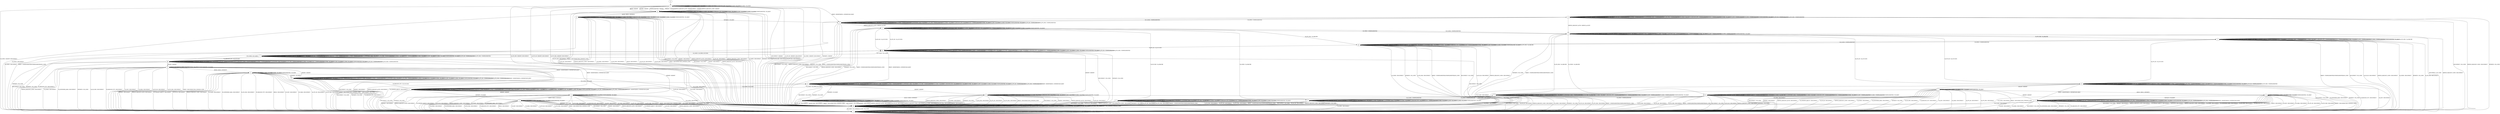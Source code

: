 digraph "" {
	graph ["Incoming time"=0.4369690418243408,
		"Outgoing time"=0.5657286643981934,
		Output="{'States': 32, 'Transitions': 683}",
		Reference="{'States': 32, 'Transitions': 683}",
		Solver=cvc4,
		Updated="{'States': 32, 'Transitions': 683}",
		"f-measure"=1.0,
		precision=1.0,
		recall=1.0
	];
	a -> a	[key=0,
		label="KEXINIT / UNIMPLEMENTED"];
	a -> a	[key=1,
		label="SERVICE_REQUEST_AUTH / SERVICE_ACCEPT"];
	a -> a	[key=2,
		label="CH_WINDOW_ADJUST / UNIMPLEMENTED"];
	a -> a	[key=3,
		label="DEBUG / NO_RESP"];
	a -> a	[key=4,
		label="CH_EXTENDED_DATA / UNIMPLEMENTED"];
	a -> a	[key=5,
		label="UA_PK_NOK / UA_FAILURE"];
	a -> a	[key=6,
		label="CH_OPEN / CH_MAX"];
	a -> a	[key=7,
		label="CH_REQUEST_PTY / UNIMPLEMENTED"];
	a -> a	[key=8,
		label="KEX30 / UNIMPLEMENTED"];
	a -> a	[key=9,
		label="IGNORE / NO_RESP"];
	a -> a	[key=10,
		label="CH_EOF / UNIMPLEMENTED"];
	a -> a	[key=11,
		label="CH_DATA / UNIMPLEMENTED"];
	a -> a	[key=12,
		label="UNIMPLEMENTED / NO_RESP"];
	a -> p	[key=0,
		label="CH_CLOSE / UNIMPLEMENTED"];
	a -> t	[key=0,
		label="DISCONNECT / NO_CONN"];
	a -> t	[key=1,
		label="UA_PK_OK / DISCONNECT"];
	a -> t	[key=2,
		label="SERVICE_REQUEST_CONN / DISCONNECT"];
	a -> t	[key=3,
		label="UA_NONE / DISCONNECT"];
	a -> t	[key=4,
		label="NEWKEYS / NO_CONN"];
	a -> t	[key=5,
		label="UA_PW_OK / DISCONNECT"];
	a -> t	[key=6,
		label="UA_PW_NOK / DISCONNECT"];
	a -> t	[key=7,
		label="REKEY / UNIMPLEMENTED|UNIMPLEMENTED|NO_CONN"];
	b -> b	[key=0,
		label="DEBUG / NO_RESP"];
	b -> b	[key=1,
		label="CH_OPEN / CH_MAX"];
	b -> b	[key=2,
		label="IGNORE / NO_RESP"];
	b -> b	[key=3,
		label="UNIMPLEMENTED / NO_RESP"];
	b -> o	[key=0,
		label="KEX30 / KEX31+NEWKEYS"];
	b -> t	[key=0,
		label="DISCONNECT / NO_CONN"];
	b -> t	[key=1,
		label="KEXINIT / DISCONNECT"];
	b -> t	[key=2,
		label="SERVICE_REQUEST_AUTH / DISCONNECT"];
	b -> t	[key=3,
		label="CH_WINDOW_ADJUST / DISCONNECT"];
	b -> t	[key=4,
		label="UA_PK_OK / DISCONNECT"];
	b -> t	[key=5,
		label="SERVICE_REQUEST_CONN / DISCONNECT"];
	b -> t	[key=6,
		label="UA_NONE / DISCONNECT"];
	b -> t	[key=7,
		label="CH_EXTENDED_DATA / DISCONNECT"];
	b -> t	[key=8,
		label="NEWKEYS / NO_CONN"];
	b -> t	[key=9,
		label="UA_PK_NOK / DISCONNECT"];
	b -> t	[key=10,
		label="CH_REQUEST_PTY / DISCONNECT"];
	b -> t	[key=11,
		label="CH_EOF / DISCONNECT"];
	b -> t	[key=12,
		label="CH_DATA / DISCONNECT"];
	b -> t	[key=13,
		label="UA_PW_OK / DISCONNECT"];
	b -> t	[key=14,
		label="UA_PW_NOK / DISCONNECT"];
	b -> t	[key=15,
		label="REKEY / DISCONNECT|NO_CONN|NO_CONN"];
	b -> bb	[key=0,
		label="CH_CLOSE / DISCONNECT"];
	c -> c	[key=0,
		label="CH_WINDOW_ADJUST / CH_NONE"];
	c -> c	[key=1,
		label="CH_EXTENDED_DATA / CH_NONE"];
	c -> c	[key=2,
		label="CH_CLOSE / CH_NONE"];
	c -> c	[key=3,
		label="CH_REQUEST_PTY / CH_NONE"];
	c -> c	[key=4,
		label="CH_EOF / CH_NONE"];
	c -> c	[key=5,
		label="CH_DATA / CH_NONE"];
	c -> f	[key=0,
		label="REKEY / KEXINIT|KEX31+NEWKEYS|NO_RESP"];
	c -> m	[key=0,
		label="KEXINIT / KEXINIT"];
	c -> m	[key=1,
		label="SERVICE_REQUEST_AUTH / KEXINIT"];
	c -> m	[key=2,
		label="DEBUG / KEXINIT"];
	c -> m	[key=3,
		label="SERVICE_REQUEST_CONN / KEXINIT"];
	c -> m	[key=4,
		label="KEX30 / KEXINIT"];
	c -> m	[key=5,
		label="IGNORE / KEXINIT"];
	c -> m	[key=6,
		label="UNIMPLEMENTED / KEXINIT"];
	c -> t	[key=0,
		label="CH_OPEN / KEXINIT+DISCONNECT"];
	c -> bb	[key=0,
		label="DISCONNECT / KEXINIT"];
	c -> bb	[key=1,
		label="UA_PK_OK / KEXINIT+DISCONNECT"];
	c -> bb	[key=2,
		label="UA_NONE / KEXINIT+DISCONNECT"];
	c -> bb	[key=3,
		label="NEWKEYS / KEXINIT"];
	c -> bb	[key=4,
		label="UA_PK_NOK / KEXINIT+DISCONNECT"];
	c -> bb	[key=5,
		label="UA_PW_OK / KEXINIT+DISCONNECT"];
	c -> bb	[key=6,
		label="UA_PW_NOK / KEXINIT+DISCONNECT"];
	d -> d	[key=0,
		label="CH_WINDOW_ADJUST / CH_NONE"];
	d -> d	[key=1,
		label="DEBUG / NO_RESP"];
	d -> d	[key=2,
		label="CH_EXTENDED_DATA / CH_NONE"];
	d -> d	[key=3,
		label="CH_CLOSE / CH_NONE"];
	d -> d	[key=4,
		label="CH_REQUEST_PTY / CH_NONE"];
	d -> d	[key=5,
		label="IGNORE / NO_RESP"];
	d -> d	[key=6,
		label="CH_EOF / CH_NONE"];
	d -> d	[key=7,
		label="CH_DATA / CH_NONE"];
	d -> d	[key=8,
		label="UNIMPLEMENTED / NO_RESP"];
	d -> t	[key=0,
		label="CH_OPEN / DISCONNECT"];
	d -> v	[key=0,
		label="KEX30 / KEX31+NEWKEYS"];
	d -> bb	[key=0,
		label="DISCONNECT / NO_CONN"];
	d -> bb	[key=1,
		label="KEXINIT / DISCONNECT"];
	d -> bb	[key=2,
		label="SERVICE_REQUEST_AUTH / DISCONNECT"];
	d -> bb	[key=3,
		label="UA_PK_OK / DISCONNECT"];
	d -> bb	[key=4,
		label="SERVICE_REQUEST_CONN / DISCONNECT"];
	d -> bb	[key=5,
		label="UA_NONE / DISCONNECT"];
	d -> bb	[key=6,
		label="NEWKEYS / NO_CONN"];
	d -> bb	[key=7,
		label="UA_PK_NOK / DISCONNECT"];
	d -> bb	[key=8,
		label="UA_PW_OK / DISCONNECT"];
	d -> bb	[key=9,
		label="UA_PW_NOK / DISCONNECT"];
	d -> bb	[key=10,
		label="REKEY / DISCONNECT|NO_CONN|NO_CONN"];
	e -> e	[key=0,
		label="DEBUG / NO_RESP"];
	e -> e	[key=1,
		label="CH_OPEN / CH_MAX"];
	e -> e	[key=2,
		label="IGNORE / NO_RESP"];
	e -> e	[key=3,
		label="UNIMPLEMENTED / NO_RESP"];
	e -> t	[key=0,
		label="DISCONNECT / NO_CONN"];
	e -> t	[key=1,
		label="KEXINIT / DISCONNECT"];
	e -> t	[key=2,
		label="SERVICE_REQUEST_AUTH / DISCONNECT"];
	e -> t	[key=3,
		label="CH_WINDOW_ADJUST / DISCONNECT"];
	e -> t	[key=4,
		label="UA_PK_OK / DISCONNECT"];
	e -> t	[key=5,
		label="SERVICE_REQUEST_CONN / DISCONNECT"];
	e -> t	[key=6,
		label="UA_NONE / DISCONNECT"];
	e -> t	[key=7,
		label="CH_EXTENDED_DATA / DISCONNECT"];
	e -> t	[key=8,
		label="NEWKEYS / NO_CONN"];
	e -> t	[key=9,
		label="UA_PK_NOK / DISCONNECT"];
	e -> t	[key=10,
		label="CH_REQUEST_PTY / DISCONNECT"];
	e -> t	[key=11,
		label="CH_EOF / DISCONNECT"];
	e -> t	[key=12,
		label="CH_DATA / DISCONNECT"];
	e -> t	[key=13,
		label="UA_PW_OK / DISCONNECT"];
	e -> t	[key=14,
		label="UA_PW_NOK / DISCONNECT"];
	e -> t	[key=15,
		label="REKEY / DISCONNECT|NO_CONN|NO_CONN"];
	e -> w	[key=0,
		label="KEX30 / KEX31+NEWKEYS"];
	e -> bb	[key=0,
		label="CH_CLOSE / DISCONNECT"];
	f -> f	[key=0,
		label="KEXINIT / UNIMPLEMENTED"];
	f -> f	[key=1,
		label="CH_WINDOW_ADJUST / CH_NONE"];
	f -> f	[key=2,
		label="DEBUG / NO_RESP"];
	f -> f	[key=3,
		label="UA_PK_OK / UNIMPLEMENTED"];
	f -> f	[key=4,
		label="UA_NONE / UNIMPLEMENTED"];
	f -> f	[key=5,
		label="CH_EXTENDED_DATA / CH_NONE"];
	f -> f	[key=6,
		label="UA_PK_NOK / UNIMPLEMENTED"];
	f -> f	[key=7,
		label="CH_CLOSE / CH_NONE"];
	f -> f	[key=8,
		label="CH_REQUEST_PTY / CH_NONE"];
	f -> f	[key=9,
		label="KEX30 / UNIMPLEMENTED"];
	f -> f	[key=10,
		label="IGNORE / NO_RESP"];
	f -> f	[key=11,
		label="CH_EOF / CH_NONE"];
	f -> f	[key=12,
		label="CH_DATA / CH_NONE"];
	f -> f	[key=13,
		label="UNIMPLEMENTED / NO_RESP"];
	f -> f	[key=14,
		label="UA_PW_OK / UNIMPLEMENTED"];
	f -> f	[key=15,
		label="UA_PW_NOK / UNIMPLEMENTED"];
	f -> g	[key=0,
		label="CH_OPEN / UNIMPLEMENTED"];
	f -> s	[key=0,
		label="SERVICE_REQUEST_AUTH / SERVICE_ACCEPT"];
	f -> bb	[key=0,
		label="DISCONNECT / NO_CONN"];
	f -> bb	[key=1,
		label="SERVICE_REQUEST_CONN / DISCONNECT"];
	f -> bb	[key=2,
		label="NEWKEYS / NO_CONN"];
	f -> bb	[key=3,
		label="REKEY / UNIMPLEMENTED|UNIMPLEMENTED|NO_CONN"];
	g -> f	[key=0,
		label="CH_CLOSE / UNIMPLEMENTED"];
	g -> g	[key=0,
		label="KEXINIT / UNIMPLEMENTED"];
	g -> g	[key=1,
		label="CH_WINDOW_ADJUST / UNIMPLEMENTED"];
	g -> g	[key=2,
		label="DEBUG / NO_RESP"];
	g -> g	[key=3,
		label="UA_PK_OK / UNIMPLEMENTED"];
	g -> g	[key=4,
		label="UA_NONE / UNIMPLEMENTED"];
	g -> g	[key=5,
		label="CH_EXTENDED_DATA / UNIMPLEMENTED"];
	g -> g	[key=6,
		label="UA_PK_NOK / UNIMPLEMENTED"];
	g -> g	[key=7,
		label="CH_OPEN / CH_MAX"];
	g -> g	[key=8,
		label="CH_REQUEST_PTY / UNIMPLEMENTED"];
	g -> g	[key=9,
		label="KEX30 / UNIMPLEMENTED"];
	g -> g	[key=10,
		label="IGNORE / NO_RESP"];
	g -> g	[key=11,
		label="CH_EOF / UNIMPLEMENTED"];
	g -> g	[key=12,
		label="CH_DATA / UNIMPLEMENTED"];
	g -> g	[key=13,
		label="UNIMPLEMENTED / NO_RESP"];
	g -> g	[key=14,
		label="UA_PW_OK / UNIMPLEMENTED"];
	g -> g	[key=15,
		label="UA_PW_NOK / UNIMPLEMENTED"];
	g -> t	[key=0,
		label="DISCONNECT / NO_CONN"];
	g -> t	[key=1,
		label="SERVICE_REQUEST_CONN / DISCONNECT"];
	g -> t	[key=2,
		label="NEWKEYS / NO_CONN"];
	g -> t	[key=3,
		label="REKEY / UNIMPLEMENTED|UNIMPLEMENTED|NO_CONN"];
	g -> y	[key=0,
		label="SERVICE_REQUEST_AUTH / SERVICE_ACCEPT"];
	h -> d	[key=0,
		label="KEXINIT / KEXINIT"];
	h -> h	[key=0,
		label="SERVICE_REQUEST_AUTH / NO_RESP"];
	h -> h	[key=1,
		label="CH_WINDOW_ADJUST / CH_NONE"];
	h -> h	[key=2,
		label="DEBUG / NO_RESP"];
	h -> h	[key=3,
		label="UA_PK_OK / UNIMPLEMENTED"];
	h -> h	[key=4,
		label="SERVICE_REQUEST_CONN / NO_RESP"];
	h -> h	[key=5,
		label="UA_NONE / UNIMPLEMENTED"];
	h -> h	[key=6,
		label="CH_EXTENDED_DATA / CH_NONE"];
	h -> h	[key=7,
		label="UA_PK_NOK / UNIMPLEMENTED"];
	h -> h	[key=8,
		label="CH_CLOSE / CH_NONE"];
	h -> h	[key=9,
		label="CH_REQUEST_PTY / CH_NONE"];
	h -> h	[key=10,
		label="KEX30 / NO_RESP"];
	h -> h	[key=11,
		label="IGNORE / NO_RESP"];
	h -> h	[key=12,
		label="CH_EOF / CH_NONE"];
	h -> h	[key=13,
		label="CH_DATA / CH_NONE"];
	h -> h	[key=14,
		label="UNIMPLEMENTED / NO_RESP"];
	h -> h	[key=15,
		label="UA_PW_OK / UNIMPLEMENTED"];
	h -> h	[key=16,
		label="UA_PW_NOK / UNIMPLEMENTED"];
	h -> h	[key=17,
		label="REKEY / KEXINIT|KEX31+NEWKEYS|NO_RESP"];
	h -> x	[key=0,
		label="CH_OPEN / CH_OPEN_SUCCESS"];
	h -> bb	[key=0,
		label="DISCONNECT / NO_CONN"];
	h -> bb	[key=1,
		label="NEWKEYS / NO_CONN"];
	i -> i	[key=0,
		label="KEXINIT / UNIMPLEMENTED"];
	i -> i	[key=1,
		label="SERVICE_REQUEST_AUTH / SERVICE_ACCEPT"];
	i -> i	[key=2,
		label="CH_WINDOW_ADJUST / CH_NONE"];
	i -> i	[key=3,
		label="DEBUG / NO_RESP"];
	i -> i	[key=4,
		label="UA_NONE / UA_FAILURE"];
	i -> i	[key=5,
		label="CH_EXTENDED_DATA / CH_NONE"];
	i -> i	[key=6,
		label="CH_CLOSE / CH_NONE"];
	i -> i	[key=7,
		label="CH_REQUEST_PTY / CH_NONE"];
	i -> i	[key=8,
		label="KEX30 / UNIMPLEMENTED"];
	i -> i	[key=9,
		label="IGNORE / NO_RESP"];
	i -> i	[key=10,
		label="CH_EOF / CH_NONE"];
	i -> i	[key=11,
		label="CH_DATA / CH_NONE"];
	i -> i	[key=12,
		label="UNIMPLEMENTED / NO_RESP"];
	i -> k	[key=0,
		label="CH_OPEN / UNIMPLEMENTED"];
	i -> bb	[key=0,
		label="DISCONNECT / NO_CONN"];
	i -> bb	[key=1,
		label="UA_PK_OK / DISCONNECT"];
	i -> bb	[key=2,
		label="SERVICE_REQUEST_CONN / DISCONNECT"];
	i -> bb	[key=3,
		label="NEWKEYS / NO_CONN"];
	i -> bb	[key=4,
		label="UA_PK_NOK / DISCONNECT"];
	i -> bb	[key=5,
		label="UA_PW_OK / DISCONNECT"];
	i -> bb	[key=6,
		label="UA_PW_NOK / DISCONNECT"];
	i -> bb	[key=7,
		label="REKEY / UNIMPLEMENTED|UNIMPLEMENTED|NO_CONN"];
	j -> j	[key=0,
		label="DEBUG / NO_RESP"];
	j -> j	[key=1,
		label="CH_OPEN / CH_MAX"];
	j -> j	[key=2,
		label="IGNORE / NO_RESP"];
	j -> j	[key=3,
		label="UNIMPLEMENTED / NO_RESP"];
	j -> t	[key=0,
		label="DISCONNECT / NO_CONN"];
	j -> t	[key=1,
		label="KEXINIT / DISCONNECT"];
	j -> t	[key=2,
		label="SERVICE_REQUEST_AUTH / DISCONNECT"];
	j -> t	[key=3,
		label="CH_WINDOW_ADJUST / DISCONNECT"];
	j -> t	[key=4,
		label="UA_PK_OK / DISCONNECT"];
	j -> t	[key=5,
		label="SERVICE_REQUEST_CONN / DISCONNECT"];
	j -> t	[key=6,
		label="UA_NONE / DISCONNECT"];
	j -> t	[key=7,
		label="CH_EXTENDED_DATA / DISCONNECT"];
	j -> t	[key=8,
		label="UA_PK_NOK / DISCONNECT"];
	j -> t	[key=9,
		label="CH_REQUEST_PTY / DISCONNECT"];
	j -> t	[key=10,
		label="KEX30 / DISCONNECT"];
	j -> t	[key=11,
		label="CH_EOF / DISCONNECT"];
	j -> t	[key=12,
		label="CH_DATA / DISCONNECT"];
	j -> t	[key=13,
		label="UA_PW_OK / DISCONNECT"];
	j -> t	[key=14,
		label="UA_PW_NOK / DISCONNECT"];
	j -> t	[key=15,
		label="REKEY / DISCONNECT|NO_CONN|NO_CONN"];
	j -> x	[key=0,
		label="NEWKEYS / NO_RESP"];
	j -> bb	[key=0,
		label="CH_CLOSE / DISCONNECT"];
	k -> i	[key=0,
		label="CH_CLOSE / UNIMPLEMENTED"];
	k -> k	[key=0,
		label="KEXINIT / UNIMPLEMENTED"];
	k -> k	[key=1,
		label="SERVICE_REQUEST_AUTH / SERVICE_ACCEPT"];
	k -> k	[key=2,
		label="CH_WINDOW_ADJUST / UNIMPLEMENTED"];
	k -> k	[key=3,
		label="DEBUG / NO_RESP"];
	k -> k	[key=4,
		label="UA_NONE / UA_FAILURE"];
	k -> k	[key=5,
		label="CH_EXTENDED_DATA / UNIMPLEMENTED"];
	k -> k	[key=6,
		label="CH_OPEN / CH_MAX"];
	k -> k	[key=7,
		label="CH_REQUEST_PTY / UNIMPLEMENTED"];
	k -> k	[key=8,
		label="KEX30 / UNIMPLEMENTED"];
	k -> k	[key=9,
		label="IGNORE / NO_RESP"];
	k -> k	[key=10,
		label="CH_EOF / UNIMPLEMENTED"];
	k -> k	[key=11,
		label="CH_DATA / UNIMPLEMENTED"];
	k -> k	[key=12,
		label="UNIMPLEMENTED / NO_RESP"];
	k -> t	[key=0,
		label="DISCONNECT / NO_CONN"];
	k -> t	[key=1,
		label="UA_PK_OK / DISCONNECT"];
	k -> t	[key=2,
		label="SERVICE_REQUEST_CONN / DISCONNECT"];
	k -> t	[key=3,
		label="NEWKEYS / NO_CONN"];
	k -> t	[key=4,
		label="UA_PK_NOK / DISCONNECT"];
	k -> t	[key=5,
		label="UA_PW_OK / DISCONNECT"];
	k -> t	[key=6,
		label="UA_PW_NOK / DISCONNECT"];
	k -> t	[key=7,
		label="REKEY / UNIMPLEMENTED|UNIMPLEMENTED|NO_CONN"];
	l -> e	[key=0,
		label="KEXINIT / KEXINIT"];
	l -> l	[key=0,
		label="SERVICE_REQUEST_AUTH / NO_RESP"];
	l -> l	[key=1,
		label="CH_WINDOW_ADJUST / NO_RESP"];
	l -> l	[key=2,
		label="DEBUG / NO_RESP"];
	l -> l	[key=3,
		label="UA_PK_OK / UNIMPLEMENTED"];
	l -> l	[key=4,
		label="SERVICE_REQUEST_CONN / NO_RESP"];
	l -> l	[key=5,
		label="UA_NONE / UNIMPLEMENTED"];
	l -> l	[key=6,
		label="UA_PK_NOK / UNIMPLEMENTED"];
	l -> l	[key=7,
		label="CH_OPEN / CH_MAX"];
	l -> l	[key=8,
		label="KEX30 / NO_RESP"];
	l -> l	[key=9,
		label="IGNORE / NO_RESP"];
	l -> l	[key=10,
		label="UNIMPLEMENTED / NO_RESP"];
	l -> l	[key=11,
		label="UA_PW_OK / UNIMPLEMENTED"];
	l -> l	[key=12,
		label="UA_PW_NOK / UNIMPLEMENTED"];
	l -> l	[key=13,
		label="REKEY / KEXINIT|KEX31+NEWKEYS|NO_RESP"];
	l -> t	[key=0,
		label="DISCONNECT / NO_CONN"];
	l -> t	[key=1,
		label="CH_EXTENDED_DATA / DISCONNECT"];
	l -> t	[key=2,
		label="NEWKEYS / NO_CONN"];
	l -> t	[key=3,
		label="CH_REQUEST_PTY / DISCONNECT"];
	l -> t	[key=4,
		label="CH_EOF / DISCONNECT"];
	l -> t	[key=5,
		label="CH_DATA / DISCONNECT"];
	l -> bb	[key=0,
		label="CH_CLOSE / DISCONNECT"];
	m -> m	[key=0,
		label="CH_WINDOW_ADJUST / CH_NONE"];
	m -> m	[key=1,
		label="DEBUG / NO_RESP"];
	m -> m	[key=2,
		label="CH_EXTENDED_DATA / CH_NONE"];
	m -> m	[key=3,
		label="CH_CLOSE / CH_NONE"];
	m -> m	[key=4,
		label="CH_REQUEST_PTY / CH_NONE"];
	m -> m	[key=5,
		label="IGNORE / NO_RESP"];
	m -> m	[key=6,
		label="CH_EOF / CH_NONE"];
	m -> m	[key=7,
		label="CH_DATA / CH_NONE"];
	m -> m	[key=8,
		label="UNIMPLEMENTED / NO_RESP"];
	m -> n	[key=0,
		label="KEX30 / KEX31+NEWKEYS"];
	m -> t	[key=0,
		label="CH_OPEN / DISCONNECT"];
	m -> bb	[key=0,
		label="DISCONNECT / NO_CONN"];
	m -> bb	[key=1,
		label="KEXINIT / DISCONNECT"];
	m -> bb	[key=2,
		label="SERVICE_REQUEST_AUTH / DISCONNECT"];
	m -> bb	[key=3,
		label="UA_PK_OK / DISCONNECT"];
	m -> bb	[key=4,
		label="SERVICE_REQUEST_CONN / DISCONNECT"];
	m -> bb	[key=5,
		label="UA_NONE / DISCONNECT"];
	m -> bb	[key=6,
		label="NEWKEYS / NO_CONN"];
	m -> bb	[key=7,
		label="UA_PK_NOK / DISCONNECT"];
	m -> bb	[key=8,
		label="UA_PW_OK / DISCONNECT"];
	m -> bb	[key=9,
		label="UA_PW_NOK / DISCONNECT"];
	m -> bb	[key=10,
		label="REKEY / DISCONNECT|NO_CONN|NO_CONN"];
	n -> f	[key=0,
		label="NEWKEYS / NO_RESP"];
	n -> n	[key=0,
		label="CH_WINDOW_ADJUST / CH_NONE"];
	n -> n	[key=1,
		label="DEBUG / NO_RESP"];
	n -> n	[key=2,
		label="CH_EXTENDED_DATA / CH_NONE"];
	n -> n	[key=3,
		label="CH_CLOSE / CH_NONE"];
	n -> n	[key=4,
		label="CH_REQUEST_PTY / CH_NONE"];
	n -> n	[key=5,
		label="IGNORE / NO_RESP"];
	n -> n	[key=6,
		label="CH_EOF / CH_NONE"];
	n -> n	[key=7,
		label="CH_DATA / CH_NONE"];
	n -> n	[key=8,
		label="UNIMPLEMENTED / NO_RESP"];
	n -> t	[key=0,
		label="CH_OPEN / DISCONNECT"];
	n -> bb	[key=0,
		label="DISCONNECT / NO_CONN"];
	n -> bb	[key=1,
		label="KEXINIT / DISCONNECT"];
	n -> bb	[key=2,
		label="SERVICE_REQUEST_AUTH / DISCONNECT"];
	n -> bb	[key=3,
		label="UA_PK_OK / DISCONNECT"];
	n -> bb	[key=4,
		label="SERVICE_REQUEST_CONN / DISCONNECT"];
	n -> bb	[key=5,
		label="UA_NONE / DISCONNECT"];
	n -> bb	[key=6,
		label="UA_PK_NOK / DISCONNECT"];
	n -> bb	[key=7,
		label="KEX30 / DISCONNECT"];
	n -> bb	[key=8,
		label="UA_PW_OK / DISCONNECT"];
	n -> bb	[key=9,
		label="UA_PW_NOK / DISCONNECT"];
	n -> bb	[key=10,
		label="REKEY / DISCONNECT|NO_CONN|NO_CONN"];
	o -> o	[key=0,
		label="DEBUG / NO_RESP"];
	o -> o	[key=1,
		label="CH_OPEN / CH_MAX"];
	o -> o	[key=2,
		label="IGNORE / NO_RESP"];
	o -> o	[key=3,
		label="UNIMPLEMENTED / NO_RESP"];
	o -> t	[key=0,
		label="DISCONNECT / NO_CONN"];
	o -> t	[key=1,
		label="KEXINIT / DISCONNECT"];
	o -> t	[key=2,
		label="SERVICE_REQUEST_AUTH / DISCONNECT"];
	o -> t	[key=3,
		label="CH_WINDOW_ADJUST / DISCONNECT"];
	o -> t	[key=4,
		label="UA_PK_OK / DISCONNECT"];
	o -> t	[key=5,
		label="SERVICE_REQUEST_CONN / DISCONNECT"];
	o -> t	[key=6,
		label="UA_NONE / DISCONNECT"];
	o -> t	[key=7,
		label="CH_EXTENDED_DATA / DISCONNECT"];
	o -> t	[key=8,
		label="UA_PK_NOK / DISCONNECT"];
	o -> t	[key=9,
		label="CH_REQUEST_PTY / DISCONNECT"];
	o -> t	[key=10,
		label="KEX30 / DISCONNECT"];
	o -> t	[key=11,
		label="CH_EOF / DISCONNECT"];
	o -> t	[key=12,
		label="CH_DATA / DISCONNECT"];
	o -> t	[key=13,
		label="UA_PW_OK / DISCONNECT"];
	o -> t	[key=14,
		label="UA_PW_NOK / DISCONNECT"];
	o -> t	[key=15,
		label="REKEY / DISCONNECT|NO_CONN|NO_CONN"];
	o -> bb	[key=0,
		label="CH_CLOSE / DISCONNECT"];
	o -> ff	[key=0,
		label="NEWKEYS / NO_RESP"];
	p -> a	[key=0,
		label="CH_OPEN / UNIMPLEMENTED"];
	p -> p	[key=0,
		label="KEXINIT / UNIMPLEMENTED"];
	p -> p	[key=1,
		label="SERVICE_REQUEST_AUTH / SERVICE_ACCEPT"];
	p -> p	[key=2,
		label="CH_WINDOW_ADJUST / CH_NONE"];
	p -> p	[key=3,
		label="DEBUG / NO_RESP"];
	p -> p	[key=4,
		label="CH_EXTENDED_DATA / CH_NONE"];
	p -> p	[key=5,
		label="UA_PK_NOK / UA_FAILURE"];
	p -> p	[key=6,
		label="CH_CLOSE / CH_NONE"];
	p -> p	[key=7,
		label="CH_REQUEST_PTY / CH_NONE"];
	p -> p	[key=8,
		label="KEX30 / UNIMPLEMENTED"];
	p -> p	[key=9,
		label="IGNORE / NO_RESP"];
	p -> p	[key=10,
		label="CH_EOF / CH_NONE"];
	p -> p	[key=11,
		label="CH_DATA / CH_NONE"];
	p -> p	[key=12,
		label="UNIMPLEMENTED / NO_RESP"];
	p -> bb	[key=0,
		label="DISCONNECT / NO_CONN"];
	p -> bb	[key=1,
		label="UA_PK_OK / DISCONNECT"];
	p -> bb	[key=2,
		label="SERVICE_REQUEST_CONN / DISCONNECT"];
	p -> bb	[key=3,
		label="UA_NONE / DISCONNECT"];
	p -> bb	[key=4,
		label="NEWKEYS / NO_CONN"];
	p -> bb	[key=5,
		label="UA_PW_OK / DISCONNECT"];
	p -> bb	[key=6,
		label="UA_PW_NOK / DISCONNECT"];
	p -> bb	[key=7,
		label="REKEY / UNIMPLEMENTED|UNIMPLEMENTED|NO_CONN"];
	q -> c	[key=0];
	r -> r	[key=0,
		label="SERVICE_REQUEST_AUTH / UNIMPLEMENTED"];
	r -> r	[key=1,
		label="CH_WINDOW_ADJUST / NO_RESP"];
	r -> r	[key=2,
		label="DEBUG / NO_RESP"];
	r -> r	[key=3,
		label="UA_PK_OK / UNIMPLEMENTED"];
	r -> r	[key=4,
		label="SERVICE_REQUEST_CONN / UNIMPLEMENTED"];
	r -> r	[key=5,
		label="UA_NONE / UNIMPLEMENTED"];
	r -> r	[key=6,
		label="CH_EXTENDED_DATA / NO_RESP"];
	r -> r	[key=7,
		label="UA_PK_NOK / UNIMPLEMENTED"];
	r -> r	[key=8,
		label="CH_OPEN / CH_MAX"];
	r -> r	[key=9,
		label="KEX30 / UNIMPLEMENTED"];
	r -> r	[key=10,
		label="IGNORE / NO_RESP"];
	r -> r	[key=11,
		label="CH_EOF / NO_RESP"];
	r -> r	[key=12,
		label="CH_DATA / NO_RESP"];
	r -> r	[key=13,
		label="UNIMPLEMENTED / NO_RESP"];
	r -> r	[key=14,
		label="UA_PW_OK / UNIMPLEMENTED"];
	r -> r	[key=15,
		label="UA_PW_NOK / UNIMPLEMENTED"];
	r -> t	[key=0,
		label="DISCONNECT / NO_CONN"];
	r -> t	[key=1,
		label="NEWKEYS / NO_CONN"];
	r -> u	[key=0,
		label="KEXINIT / KEXINIT"];
	r -> x	[key=0,
		label="REKEY / KEXINIT|KEX31+NEWKEYS|NO_RESP"];
	r -> aa	[key=0,
		label="CH_CLOSE / CH_CLOSE"];
	r -> dd	[key=0,
		label="CH_REQUEST_PTY / CH_SUCCESS"];
	s -> i	[key=0,
		label="UA_NONE / UA_FAILURE"];
	s -> p	[key=0,
		label="UA_PK_NOK / UA_FAILURE"];
	s -> s	[key=0,
		label="KEXINIT / UNIMPLEMENTED"];
	s -> s	[key=1,
		label="SERVICE_REQUEST_AUTH / SERVICE_ACCEPT"];
	s -> s	[key=2,
		label="CH_WINDOW_ADJUST / CH_NONE"];
	s -> s	[key=3,
		label="DEBUG / NO_RESP"];
	s -> s	[key=4,
		label="CH_EXTENDED_DATA / CH_NONE"];
	s -> s	[key=5,
		label="CH_CLOSE / CH_NONE"];
	s -> s	[key=6,
		label="CH_REQUEST_PTY / CH_NONE"];
	s -> s	[key=7,
		label="KEX30 / UNIMPLEMENTED"];
	s -> s	[key=8,
		label="IGNORE / NO_RESP"];
	s -> s	[key=9,
		label="CH_EOF / CH_NONE"];
	s -> s	[key=10,
		label="CH_DATA / CH_NONE"];
	s -> s	[key=11,
		label="UNIMPLEMENTED / NO_RESP"];
	s -> y	[key=0,
		label="CH_OPEN / UNIMPLEMENTED"];
	s -> aa	[key=0,
		label="UA_PK_OK / UA_SUCCESS"];
	s -> aa	[key=1,
		label="UA_PW_OK / UA_SUCCESS"];
	s -> bb	[key=0,
		label="DISCONNECT / NO_CONN"];
	s -> bb	[key=1,
		label="SERVICE_REQUEST_CONN / DISCONNECT"];
	s -> bb	[key=2,
		label="NEWKEYS / NO_CONN"];
	s -> bb	[key=3,
		label="REKEY / UNIMPLEMENTED|UNIMPLEMENTED|NO_CONN"];
	s -> ee	[key=0,
		label="UA_PW_NOK / UA_FAILURE"];
	t -> t	[key=0,
		label="DISCONNECT / NO_CONN"];
	t -> t	[key=1,
		label="KEXINIT / NO_CONN"];
	t -> t	[key=2,
		label="SERVICE_REQUEST_AUTH / NO_CONN"];
	t -> t	[key=3,
		label="CH_WINDOW_ADJUST / NO_CONN"];
	t -> t	[key=4,
		label="DEBUG / NO_CONN"];
	t -> t	[key=5,
		label="UA_PK_OK / NO_CONN"];
	t -> t	[key=6,
		label="SERVICE_REQUEST_CONN / NO_CONN"];
	t -> t	[key=7,
		label="UA_NONE / NO_CONN"];
	t -> t	[key=8,
		label="CH_EXTENDED_DATA / NO_CONN"];
	t -> t	[key=9,
		label="NEWKEYS / NO_CONN"];
	t -> t	[key=10,
		label="UA_PK_NOK / NO_CONN"];
	t -> t	[key=11,
		label="CH_OPEN / CH_MAX"];
	t -> t	[key=12,
		label="CH_REQUEST_PTY / NO_CONN"];
	t -> t	[key=13,
		label="KEX30 / NO_CONN"];
	t -> t	[key=14,
		label="IGNORE / NO_CONN"];
	t -> t	[key=15,
		label="CH_EOF / NO_CONN"];
	t -> t	[key=16,
		label="CH_DATA / NO_CONN"];
	t -> t	[key=17,
		label="UNIMPLEMENTED / NO_CONN"];
	t -> t	[key=18,
		label="UA_PW_OK / NO_CONN"];
	t -> t	[key=19,
		label="UA_PW_NOK / NO_CONN"];
	t -> t	[key=20,
		label="REKEY / NO_CONN|NO_CONN|NO_CONN"];
	t -> bb	[key=0,
		label="CH_CLOSE / NO_CONN"];
	u -> j	[key=0,
		label="KEX30 / KEX31+NEWKEYS"];
	u -> t	[key=0,
		label="DISCONNECT / NO_CONN"];
	u -> t	[key=1,
		label="KEXINIT / DISCONNECT"];
	u -> t	[key=2,
		label="SERVICE_REQUEST_AUTH / DISCONNECT"];
	u -> t	[key=3,
		label="CH_WINDOW_ADJUST / DISCONNECT"];
	u -> t	[key=4,
		label="UA_PK_OK / DISCONNECT"];
	u -> t	[key=5,
		label="SERVICE_REQUEST_CONN / DISCONNECT"];
	u -> t	[key=6,
		label="UA_NONE / DISCONNECT"];
	u -> t	[key=7,
		label="CH_EXTENDED_DATA / DISCONNECT"];
	u -> t	[key=8,
		label="NEWKEYS / NO_CONN"];
	u -> t	[key=9,
		label="UA_PK_NOK / DISCONNECT"];
	u -> t	[key=10,
		label="CH_REQUEST_PTY / DISCONNECT"];
	u -> t	[key=11,
		label="CH_EOF / DISCONNECT"];
	u -> t	[key=12,
		label="CH_DATA / DISCONNECT"];
	u -> t	[key=13,
		label="UA_PW_OK / DISCONNECT"];
	u -> t	[key=14,
		label="UA_PW_NOK / DISCONNECT"];
	u -> t	[key=15,
		label="REKEY / DISCONNECT|NO_CONN|NO_CONN"];
	u -> u	[key=0,
		label="DEBUG / NO_RESP"];
	u -> u	[key=1,
		label="CH_OPEN / CH_MAX"];
	u -> u	[key=2,
		label="IGNORE / NO_RESP"];
	u -> u	[key=3,
		label="UNIMPLEMENTED / NO_RESP"];
	u -> bb	[key=0,
		label="CH_CLOSE / DISCONNECT"];
	v -> h	[key=0,
		label="NEWKEYS / NO_RESP"];
	v -> t	[key=0,
		label="CH_OPEN / DISCONNECT"];
	v -> v	[key=0,
		label="CH_WINDOW_ADJUST / CH_NONE"];
	v -> v	[key=1,
		label="DEBUG / NO_RESP"];
	v -> v	[key=2,
		label="CH_EXTENDED_DATA / CH_NONE"];
	v -> v	[key=3,
		label="CH_CLOSE / CH_NONE"];
	v -> v	[key=4,
		label="CH_REQUEST_PTY / CH_NONE"];
	v -> v	[key=5,
		label="IGNORE / NO_RESP"];
	v -> v	[key=6,
		label="CH_EOF / CH_NONE"];
	v -> v	[key=7,
		label="CH_DATA / CH_NONE"];
	v -> v	[key=8,
		label="UNIMPLEMENTED / NO_RESP"];
	v -> bb	[key=0,
		label="DISCONNECT / NO_CONN"];
	v -> bb	[key=1,
		label="KEXINIT / DISCONNECT"];
	v -> bb	[key=2,
		label="SERVICE_REQUEST_AUTH / DISCONNECT"];
	v -> bb	[key=3,
		label="UA_PK_OK / DISCONNECT"];
	v -> bb	[key=4,
		label="SERVICE_REQUEST_CONN / DISCONNECT"];
	v -> bb	[key=5,
		label="UA_NONE / DISCONNECT"];
	v -> bb	[key=6,
		label="UA_PK_NOK / DISCONNECT"];
	v -> bb	[key=7,
		label="KEX30 / DISCONNECT"];
	v -> bb	[key=8,
		label="UA_PW_OK / DISCONNECT"];
	v -> bb	[key=9,
		label="UA_PW_NOK / DISCONNECT"];
	v -> bb	[key=10,
		label="REKEY / DISCONNECT|NO_CONN|NO_CONN"];
	w -> l	[key=0,
		label="NEWKEYS / NO_RESP"];
	w -> t	[key=0,
		label="DISCONNECT / NO_CONN"];
	w -> t	[key=1,
		label="KEXINIT / DISCONNECT"];
	w -> t	[key=2,
		label="SERVICE_REQUEST_AUTH / DISCONNECT"];
	w -> t	[key=3,
		label="CH_WINDOW_ADJUST / DISCONNECT"];
	w -> t	[key=4,
		label="UA_PK_OK / DISCONNECT"];
	w -> t	[key=5,
		label="SERVICE_REQUEST_CONN / DISCONNECT"];
	w -> t	[key=6,
		label="UA_NONE / DISCONNECT"];
	w -> t	[key=7,
		label="CH_EXTENDED_DATA / DISCONNECT"];
	w -> t	[key=8,
		label="UA_PK_NOK / DISCONNECT"];
	w -> t	[key=9,
		label="CH_REQUEST_PTY / DISCONNECT"];
	w -> t	[key=10,
		label="KEX30 / DISCONNECT"];
	w -> t	[key=11,
		label="CH_EOF / DISCONNECT"];
	w -> t	[key=12,
		label="CH_DATA / DISCONNECT"];
	w -> t	[key=13,
		label="UA_PW_OK / DISCONNECT"];
	w -> t	[key=14,
		label="UA_PW_NOK / DISCONNECT"];
	w -> t	[key=15,
		label="REKEY / DISCONNECT|NO_CONN|NO_CONN"];
	w -> w	[key=0,
		label="DEBUG / NO_RESP"];
	w -> w	[key=1,
		label="CH_OPEN / CH_MAX"];
	w -> w	[key=2,
		label="IGNORE / NO_RESP"];
	w -> w	[key=3,
		label="UNIMPLEMENTED / NO_RESP"];
	w -> bb	[key=0,
		label="CH_CLOSE / DISCONNECT"];
	x -> h	[key=0,
		label="CH_CLOSE / CH_CLOSE"];
	x -> t	[key=0,
		label="DISCONNECT / NO_CONN"];
	x -> t	[key=1,
		label="NEWKEYS / NO_CONN"];
	x -> u	[key=0,
		label="KEXINIT / KEXINIT"];
	x -> x	[key=0,
		label="SERVICE_REQUEST_AUTH / NO_RESP"];
	x -> x	[key=1,
		label="CH_WINDOW_ADJUST / NO_RESP"];
	x -> x	[key=2,
		label="DEBUG / NO_RESP"];
	x -> x	[key=3,
		label="UA_PK_OK / UNIMPLEMENTED"];
	x -> x	[key=4,
		label="SERVICE_REQUEST_CONN / NO_RESP"];
	x -> x	[key=5,
		label="UA_NONE / UNIMPLEMENTED"];
	x -> x	[key=6,
		label="CH_EXTENDED_DATA / NO_RESP"];
	x -> x	[key=7,
		label="UA_PK_NOK / UNIMPLEMENTED"];
	x -> x	[key=8,
		label="CH_OPEN / CH_MAX"];
	x -> x	[key=9,
		label="KEX30 / NO_RESP"];
	x -> x	[key=10,
		label="IGNORE / NO_RESP"];
	x -> x	[key=11,
		label="CH_EOF / NO_RESP"];
	x -> x	[key=12,
		label="CH_DATA / NO_RESP"];
	x -> x	[key=13,
		label="UNIMPLEMENTED / NO_RESP"];
	x -> x	[key=14,
		label="UA_PW_OK / UNIMPLEMENTED"];
	x -> x	[key=15,
		label="UA_PW_NOK / UNIMPLEMENTED"];
	x -> x	[key=16,
		label="REKEY / KEXINIT|KEX31+NEWKEYS|NO_RESP"];
	x -> ff	[key=0,
		label="CH_REQUEST_PTY / CH_SUCCESS"];
	y -> a	[key=0,
		label="UA_PK_NOK / UA_FAILURE"];
	y -> k	[key=0,
		label="UA_NONE / UA_FAILURE"];
	y -> s	[key=0,
		label="CH_CLOSE / UNIMPLEMENTED"];
	y -> t	[key=0,
		label="DISCONNECT / NO_CONN"];
	y -> t	[key=1,
		label="SERVICE_REQUEST_CONN / DISCONNECT"];
	y -> t	[key=2,
		label="NEWKEYS / NO_CONN"];
	y -> t	[key=3,
		label="REKEY / UNIMPLEMENTED|UNIMPLEMENTED|NO_CONN"];
	y -> y	[key=0,
		label="KEXINIT / UNIMPLEMENTED"];
	y -> y	[key=1,
		label="SERVICE_REQUEST_AUTH / SERVICE_ACCEPT"];
	y -> y	[key=2,
		label="CH_WINDOW_ADJUST / UNIMPLEMENTED"];
	y -> y	[key=3,
		label="DEBUG / NO_RESP"];
	y -> y	[key=4,
		label="CH_EXTENDED_DATA / UNIMPLEMENTED"];
	y -> y	[key=5,
		label="CH_OPEN / CH_MAX"];
	y -> y	[key=6,
		label="CH_REQUEST_PTY / UNIMPLEMENTED"];
	y -> y	[key=7,
		label="KEX30 / UNIMPLEMENTED"];
	y -> y	[key=8,
		label="IGNORE / NO_RESP"];
	y -> y	[key=9,
		label="CH_EOF / UNIMPLEMENTED"];
	y -> y	[key=10,
		label="CH_DATA / UNIMPLEMENTED"];
	y -> y	[key=11,
		label="UNIMPLEMENTED / NO_RESP"];
	y -> z	[key=0,
		label="UA_PW_NOK / UA_FAILURE"];
	y -> cc	[key=0,
		label="UA_PK_OK / UA_SUCCESS"];
	y -> cc	[key=1,
		label="UA_PW_OK / UA_SUCCESS"];
	z -> t	[key=0,
		label="DISCONNECT / NO_CONN"];
	z -> t	[key=1,
		label="UA_PK_OK / DISCONNECT"];
	z -> t	[key=2,
		label="SERVICE_REQUEST_CONN / DISCONNECT"];
	z -> t	[key=3,
		label="UA_NONE / DISCONNECT"];
	z -> t	[key=4,
		label="NEWKEYS / NO_CONN"];
	z -> t	[key=5,
		label="UA_PK_NOK / DISCONNECT"];
	z -> t	[key=6,
		label="REKEY / UNIMPLEMENTED|UNIMPLEMENTED|NO_CONN"];
	z -> z	[key=0,
		label="KEXINIT / UNIMPLEMENTED"];
	z -> z	[key=1,
		label="SERVICE_REQUEST_AUTH / SERVICE_ACCEPT"];
	z -> z	[key=2,
		label="CH_WINDOW_ADJUST / UNIMPLEMENTED"];
	z -> z	[key=3,
		label="DEBUG / NO_RESP"];
	z -> z	[key=4,
		label="CH_EXTENDED_DATA / UNIMPLEMENTED"];
	z -> z	[key=5,
		label="CH_OPEN / CH_MAX"];
	z -> z	[key=6,
		label="CH_REQUEST_PTY / UNIMPLEMENTED"];
	z -> z	[key=7,
		label="KEX30 / UNIMPLEMENTED"];
	z -> z	[key=8,
		label="IGNORE / NO_RESP"];
	z -> z	[key=9,
		label="CH_EOF / UNIMPLEMENTED"];
	z -> z	[key=10,
		label="CH_DATA / UNIMPLEMENTED"];
	z -> z	[key=11,
		label="UNIMPLEMENTED / NO_RESP"];
	z -> z	[key=12,
		label="UA_PW_NOK / UA_FAILURE"];
	z -> cc	[key=0,
		label="UA_PW_OK / UA_SUCCESS"];
	z -> ee	[key=0,
		label="CH_CLOSE / UNIMPLEMENTED"];
	aa -> d	[key=0,
		label="KEXINIT / KEXINIT"];
	aa -> h	[key=0,
		label="REKEY / KEXINIT|KEX31+NEWKEYS|NO_RESP"];
	aa -> r	[key=0,
		label="CH_OPEN / CH_OPEN_SUCCESS"];
	aa -> aa	[key=0,
		label="SERVICE_REQUEST_AUTH / UNIMPLEMENTED"];
	aa -> aa	[key=1,
		label="CH_WINDOW_ADJUST / CH_NONE"];
	aa -> aa	[key=2,
		label="DEBUG / NO_RESP"];
	aa -> aa	[key=3,
		label="UA_PK_OK / UNIMPLEMENTED"];
	aa -> aa	[key=4,
		label="SERVICE_REQUEST_CONN / UNIMPLEMENTED"];
	aa -> aa	[key=5,
		label="UA_NONE / UNIMPLEMENTED"];
	aa -> aa	[key=6,
		label="CH_EXTENDED_DATA / CH_NONE"];
	aa -> aa	[key=7,
		label="UA_PK_NOK / UNIMPLEMENTED"];
	aa -> aa	[key=8,
		label="CH_CLOSE / CH_NONE"];
	aa -> aa	[key=9,
		label="CH_REQUEST_PTY / CH_NONE"];
	aa -> aa	[key=10,
		label="KEX30 / UNIMPLEMENTED"];
	aa -> aa	[key=11,
		label="IGNORE / NO_RESP"];
	aa -> aa	[key=12,
		label="CH_EOF / CH_NONE"];
	aa -> aa	[key=13,
		label="CH_DATA / CH_NONE"];
	aa -> aa	[key=14,
		label="UNIMPLEMENTED / NO_RESP"];
	aa -> aa	[key=15,
		label="UA_PW_OK / UNIMPLEMENTED"];
	aa -> aa	[key=16,
		label="UA_PW_NOK / UNIMPLEMENTED"];
	aa -> bb	[key=0,
		label="DISCONNECT / NO_CONN"];
	aa -> bb	[key=1,
		label="NEWKEYS / NO_CONN"];
	bb -> t	[key=0,
		label="CH_OPEN / NO_CONN"];
	bb -> bb	[key=0,
		label="DISCONNECT / NO_CONN"];
	bb -> bb	[key=1,
		label="KEXINIT / NO_CONN"];
	bb -> bb	[key=2,
		label="SERVICE_REQUEST_AUTH / NO_CONN"];
	bb -> bb	[key=3,
		label="CH_WINDOW_ADJUST / CH_NONE"];
	bb -> bb	[key=4,
		label="DEBUG / NO_CONN"];
	bb -> bb	[key=5,
		label="UA_PK_OK / NO_CONN"];
	bb -> bb	[key=6,
		label="SERVICE_REQUEST_CONN / NO_CONN"];
	bb -> bb	[key=7,
		label="UA_NONE / NO_CONN"];
	bb -> bb	[key=8,
		label="CH_EXTENDED_DATA / CH_NONE"];
	bb -> bb	[key=9,
		label="NEWKEYS / NO_CONN"];
	bb -> bb	[key=10,
		label="UA_PK_NOK / NO_CONN"];
	bb -> bb	[key=11,
		label="CH_CLOSE / CH_NONE"];
	bb -> bb	[key=12,
		label="CH_REQUEST_PTY / CH_NONE"];
	bb -> bb	[key=13,
		label="KEX30 / NO_CONN"];
	bb -> bb	[key=14,
		label="IGNORE / NO_CONN"];
	bb -> bb	[key=15,
		label="CH_EOF / CH_NONE"];
	bb -> bb	[key=16,
		label="CH_DATA / CH_NONE"];
	bb -> bb	[key=17,
		label="UNIMPLEMENTED / NO_CONN"];
	bb -> bb	[key=18,
		label="UA_PW_OK / NO_CONN"];
	bb -> bb	[key=19,
		label="UA_PW_NOK / NO_CONN"];
	bb -> bb	[key=20,
		label="REKEY / NO_CONN|NO_CONN|NO_CONN"];
	cc -> e	[key=0,
		label="KEXINIT / KEXINIT"];
	cc -> l	[key=0,
		label="REKEY / KEXINIT|KEX31+NEWKEYS|NO_RESP"];
	cc -> t	[key=0,
		label="DISCONNECT / NO_CONN"];
	cc -> t	[key=1,
		label="CH_EXTENDED_DATA / DISCONNECT"];
	cc -> t	[key=2,
		label="NEWKEYS / NO_CONN"];
	cc -> t	[key=3,
		label="CH_REQUEST_PTY / DISCONNECT"];
	cc -> t	[key=4,
		label="CH_EOF / DISCONNECT"];
	cc -> t	[key=5,
		label="CH_DATA / DISCONNECT"];
	cc -> bb	[key=0,
		label="CH_CLOSE / DISCONNECT"];
	cc -> cc	[key=0,
		label="SERVICE_REQUEST_AUTH / UNIMPLEMENTED"];
	cc -> cc	[key=1,
		label="CH_WINDOW_ADJUST / NO_RESP"];
	cc -> cc	[key=2,
		label="DEBUG / NO_RESP"];
	cc -> cc	[key=3,
		label="UA_PK_OK / UNIMPLEMENTED"];
	cc -> cc	[key=4,
		label="SERVICE_REQUEST_CONN / UNIMPLEMENTED"];
	cc -> cc	[key=5,
		label="UA_NONE / UNIMPLEMENTED"];
	cc -> cc	[key=6,
		label="UA_PK_NOK / UNIMPLEMENTED"];
	cc -> cc	[key=7,
		label="CH_OPEN / CH_MAX"];
	cc -> cc	[key=8,
		label="KEX30 / UNIMPLEMENTED"];
	cc -> cc	[key=9,
		label="IGNORE / NO_RESP"];
	cc -> cc	[key=10,
		label="UNIMPLEMENTED / NO_RESP"];
	cc -> cc	[key=11,
		label="UA_PW_OK / UNIMPLEMENTED"];
	cc -> cc	[key=12,
		label="UA_PW_NOK / UNIMPLEMENTED"];
	dd -> b	[key=0,
		label="KEXINIT / KEXINIT"];
	dd -> t	[key=0,
		label="DISCONNECT / NO_CONN"];
	dd -> t	[key=1,
		label="NEWKEYS / NO_CONN"];
	dd -> t	[key=2,
		label="CH_REQUEST_PTY / DISCONNECT"];
	dd -> aa	[key=0,
		label="CH_CLOSE / CH_CLOSE"];
	dd -> dd	[key=0,
		label="SERVICE_REQUEST_AUTH / UNIMPLEMENTED"];
	dd -> dd	[key=1,
		label="CH_WINDOW_ADJUST / NO_RESP"];
	dd -> dd	[key=2,
		label="DEBUG / NO_RESP"];
	dd -> dd	[key=3,
		label="UA_PK_OK / UNIMPLEMENTED"];
	dd -> dd	[key=4,
		label="SERVICE_REQUEST_CONN / UNIMPLEMENTED"];
	dd -> dd	[key=5,
		label="UA_NONE / UNIMPLEMENTED"];
	dd -> dd	[key=6,
		label="CH_EXTENDED_DATA / NO_RESP"];
	dd -> dd	[key=7,
		label="UA_PK_NOK / UNIMPLEMENTED"];
	dd -> dd	[key=8,
		label="CH_OPEN / CH_MAX"];
	dd -> dd	[key=9,
		label="KEX30 / UNIMPLEMENTED"];
	dd -> dd	[key=10,
		label="IGNORE / NO_RESP"];
	dd -> dd	[key=11,
		label="CH_EOF / NO_RESP"];
	dd -> dd	[key=12,
		label="CH_DATA / NO_RESP"];
	dd -> dd	[key=13,
		label="UNIMPLEMENTED / NO_RESP"];
	dd -> dd	[key=14,
		label="UA_PW_OK / UNIMPLEMENTED"];
	dd -> dd	[key=15,
		label="UA_PW_NOK / UNIMPLEMENTED"];
	dd -> ff	[key=0,
		label="REKEY / KEXINIT|KEX31+NEWKEYS|NO_RESP"];
	ee -> z	[key=0,
		label="CH_OPEN / UNIMPLEMENTED"];
	ee -> aa	[key=0,
		label="UA_PW_OK / UA_SUCCESS"];
	ee -> bb	[key=0,
		label="DISCONNECT / NO_CONN"];
	ee -> bb	[key=1,
		label="UA_PK_OK / DISCONNECT"];
	ee -> bb	[key=2,
		label="SERVICE_REQUEST_CONN / DISCONNECT"];
	ee -> bb	[key=3,
		label="UA_NONE / DISCONNECT"];
	ee -> bb	[key=4,
		label="NEWKEYS / NO_CONN"];
	ee -> bb	[key=5,
		label="UA_PK_NOK / DISCONNECT"];
	ee -> bb	[key=6,
		label="REKEY / UNIMPLEMENTED|UNIMPLEMENTED|NO_CONN"];
	ee -> ee	[key=0,
		label="KEXINIT / UNIMPLEMENTED"];
	ee -> ee	[key=1,
		label="SERVICE_REQUEST_AUTH / SERVICE_ACCEPT"];
	ee -> ee	[key=2,
		label="CH_WINDOW_ADJUST / CH_NONE"];
	ee -> ee	[key=3,
		label="DEBUG / NO_RESP"];
	ee -> ee	[key=4,
		label="CH_EXTENDED_DATA / CH_NONE"];
	ee -> ee	[key=5,
		label="CH_CLOSE / CH_NONE"];
	ee -> ee	[key=6,
		label="CH_REQUEST_PTY / CH_NONE"];
	ee -> ee	[key=7,
		label="KEX30 / UNIMPLEMENTED"];
	ee -> ee	[key=8,
		label="IGNORE / NO_RESP"];
	ee -> ee	[key=9,
		label="CH_EOF / CH_NONE"];
	ee -> ee	[key=10,
		label="CH_DATA / CH_NONE"];
	ee -> ee	[key=11,
		label="UNIMPLEMENTED / NO_RESP"];
	ee -> ee	[key=12,
		label="UA_PW_NOK / UA_FAILURE"];
	ff -> b	[key=0,
		label="KEXINIT / KEXINIT"];
	ff -> h	[key=0,
		label="CH_CLOSE / CH_CLOSE"];
	ff -> t	[key=0,
		label="DISCONNECT / NO_CONN"];
	ff -> t	[key=1,
		label="NEWKEYS / NO_CONN"];
	ff -> t	[key=2,
		label="CH_REQUEST_PTY / DISCONNECT"];
	ff -> ff	[key=0,
		label="SERVICE_REQUEST_AUTH / NO_RESP"];
	ff -> ff	[key=1,
		label="CH_WINDOW_ADJUST / NO_RESP"];
	ff -> ff	[key=2,
		label="DEBUG / NO_RESP"];
	ff -> ff	[key=3,
		label="UA_PK_OK / UNIMPLEMENTED"];
	ff -> ff	[key=4,
		label="SERVICE_REQUEST_CONN / NO_RESP"];
	ff -> ff	[key=5,
		label="UA_NONE / UNIMPLEMENTED"];
	ff -> ff	[key=6,
		label="CH_EXTENDED_DATA / NO_RESP"];
	ff -> ff	[key=7,
		label="UA_PK_NOK / UNIMPLEMENTED"];
	ff -> ff	[key=8,
		label="CH_OPEN / CH_MAX"];
	ff -> ff	[key=9,
		label="KEX30 / NO_RESP"];
	ff -> ff	[key=10,
		label="IGNORE / NO_RESP"];
	ff -> ff	[key=11,
		label="CH_EOF / NO_RESP"];
	ff -> ff	[key=12,
		label="CH_DATA / NO_RESP"];
	ff -> ff	[key=13,
		label="UNIMPLEMENTED / NO_RESP"];
	ff -> ff	[key=14,
		label="UA_PW_OK / UNIMPLEMENTED"];
	ff -> ff	[key=15,
		label="UA_PW_NOK / UNIMPLEMENTED"];
	ff -> ff	[key=16,
		label="REKEY / KEXINIT|KEX31+NEWKEYS|NO_RESP"];
}
